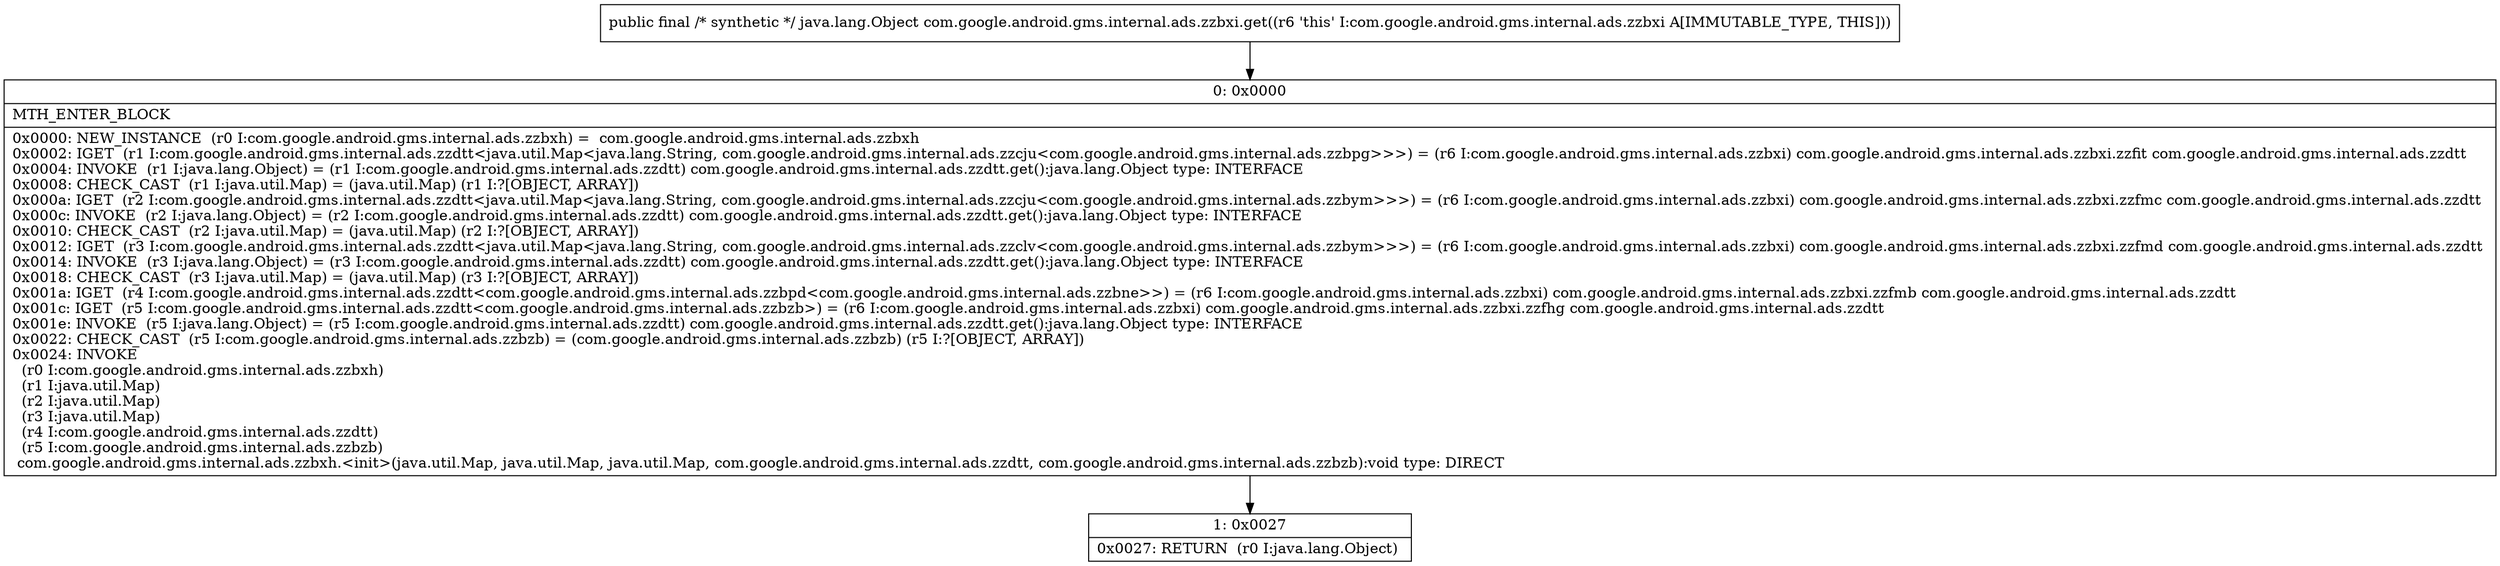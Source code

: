 digraph "CFG forcom.google.android.gms.internal.ads.zzbxi.get()Ljava\/lang\/Object;" {
Node_0 [shape=record,label="{0\:\ 0x0000|MTH_ENTER_BLOCK\l|0x0000: NEW_INSTANCE  (r0 I:com.google.android.gms.internal.ads.zzbxh) =  com.google.android.gms.internal.ads.zzbxh \l0x0002: IGET  (r1 I:com.google.android.gms.internal.ads.zzdtt\<java.util.Map\<java.lang.String, com.google.android.gms.internal.ads.zzcju\<com.google.android.gms.internal.ads.zzbpg\>\>\>) = (r6 I:com.google.android.gms.internal.ads.zzbxi) com.google.android.gms.internal.ads.zzbxi.zzfit com.google.android.gms.internal.ads.zzdtt \l0x0004: INVOKE  (r1 I:java.lang.Object) = (r1 I:com.google.android.gms.internal.ads.zzdtt) com.google.android.gms.internal.ads.zzdtt.get():java.lang.Object type: INTERFACE \l0x0008: CHECK_CAST  (r1 I:java.util.Map) = (java.util.Map) (r1 I:?[OBJECT, ARRAY]) \l0x000a: IGET  (r2 I:com.google.android.gms.internal.ads.zzdtt\<java.util.Map\<java.lang.String, com.google.android.gms.internal.ads.zzcju\<com.google.android.gms.internal.ads.zzbym\>\>\>) = (r6 I:com.google.android.gms.internal.ads.zzbxi) com.google.android.gms.internal.ads.zzbxi.zzfmc com.google.android.gms.internal.ads.zzdtt \l0x000c: INVOKE  (r2 I:java.lang.Object) = (r2 I:com.google.android.gms.internal.ads.zzdtt) com.google.android.gms.internal.ads.zzdtt.get():java.lang.Object type: INTERFACE \l0x0010: CHECK_CAST  (r2 I:java.util.Map) = (java.util.Map) (r2 I:?[OBJECT, ARRAY]) \l0x0012: IGET  (r3 I:com.google.android.gms.internal.ads.zzdtt\<java.util.Map\<java.lang.String, com.google.android.gms.internal.ads.zzclv\<com.google.android.gms.internal.ads.zzbym\>\>\>) = (r6 I:com.google.android.gms.internal.ads.zzbxi) com.google.android.gms.internal.ads.zzbxi.zzfmd com.google.android.gms.internal.ads.zzdtt \l0x0014: INVOKE  (r3 I:java.lang.Object) = (r3 I:com.google.android.gms.internal.ads.zzdtt) com.google.android.gms.internal.ads.zzdtt.get():java.lang.Object type: INTERFACE \l0x0018: CHECK_CAST  (r3 I:java.util.Map) = (java.util.Map) (r3 I:?[OBJECT, ARRAY]) \l0x001a: IGET  (r4 I:com.google.android.gms.internal.ads.zzdtt\<com.google.android.gms.internal.ads.zzbpd\<com.google.android.gms.internal.ads.zzbne\>\>) = (r6 I:com.google.android.gms.internal.ads.zzbxi) com.google.android.gms.internal.ads.zzbxi.zzfmb com.google.android.gms.internal.ads.zzdtt \l0x001c: IGET  (r5 I:com.google.android.gms.internal.ads.zzdtt\<com.google.android.gms.internal.ads.zzbzb\>) = (r6 I:com.google.android.gms.internal.ads.zzbxi) com.google.android.gms.internal.ads.zzbxi.zzfhg com.google.android.gms.internal.ads.zzdtt \l0x001e: INVOKE  (r5 I:java.lang.Object) = (r5 I:com.google.android.gms.internal.ads.zzdtt) com.google.android.gms.internal.ads.zzdtt.get():java.lang.Object type: INTERFACE \l0x0022: CHECK_CAST  (r5 I:com.google.android.gms.internal.ads.zzbzb) = (com.google.android.gms.internal.ads.zzbzb) (r5 I:?[OBJECT, ARRAY]) \l0x0024: INVOKE  \l  (r0 I:com.google.android.gms.internal.ads.zzbxh)\l  (r1 I:java.util.Map)\l  (r2 I:java.util.Map)\l  (r3 I:java.util.Map)\l  (r4 I:com.google.android.gms.internal.ads.zzdtt)\l  (r5 I:com.google.android.gms.internal.ads.zzbzb)\l com.google.android.gms.internal.ads.zzbxh.\<init\>(java.util.Map, java.util.Map, java.util.Map, com.google.android.gms.internal.ads.zzdtt, com.google.android.gms.internal.ads.zzbzb):void type: DIRECT \l}"];
Node_1 [shape=record,label="{1\:\ 0x0027|0x0027: RETURN  (r0 I:java.lang.Object) \l}"];
MethodNode[shape=record,label="{public final \/* synthetic *\/ java.lang.Object com.google.android.gms.internal.ads.zzbxi.get((r6 'this' I:com.google.android.gms.internal.ads.zzbxi A[IMMUTABLE_TYPE, THIS])) }"];
MethodNode -> Node_0;
Node_0 -> Node_1;
}

